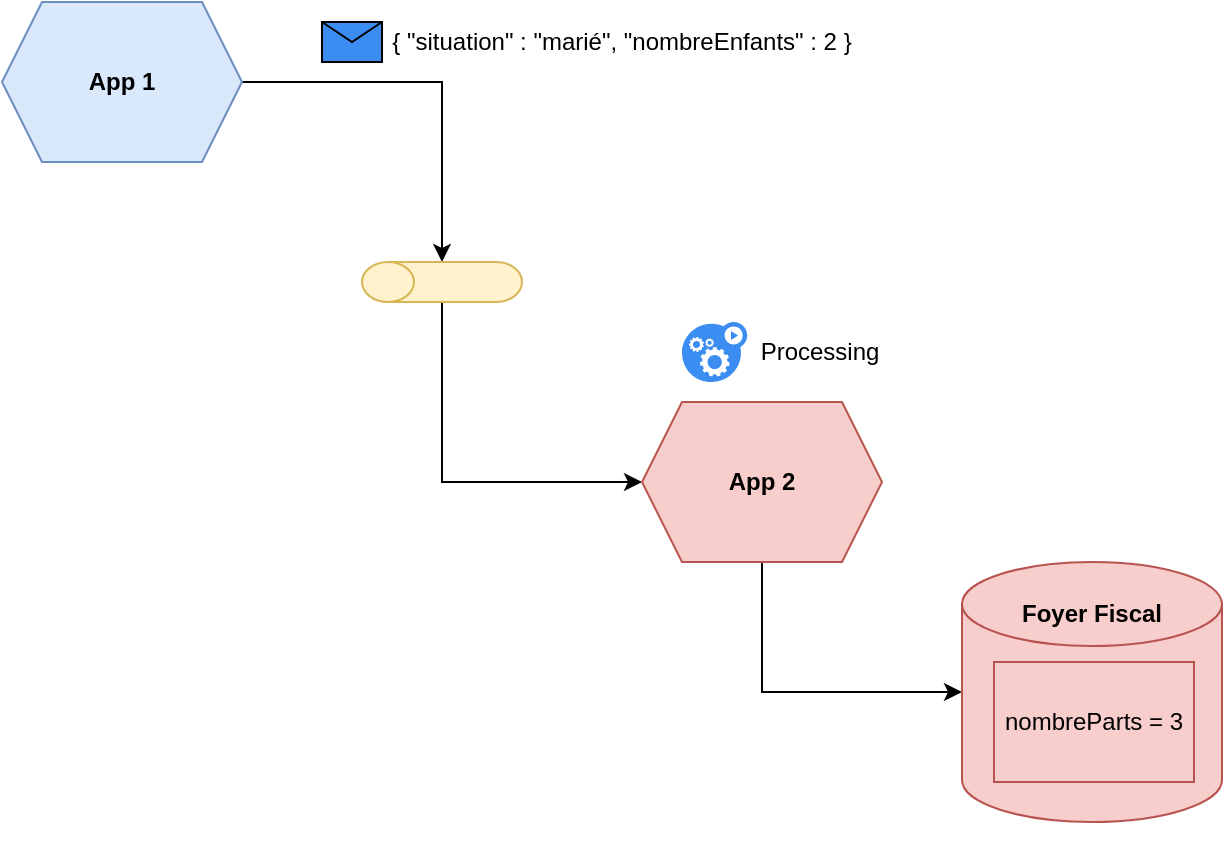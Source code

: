 <mxfile version="14.4.3" type="device"><diagram id="VtYEAXUVwP8S4mDBPONb" name="Page-1"><mxGraphModel dx="1422" dy="825" grid="1" gridSize="10" guides="1" tooltips="1" connect="1" arrows="1" fold="1" page="1" pageScale="1" pageWidth="850" pageHeight="1100" math="0" shadow="0"><root><mxCell id="0"/><mxCell id="1" parent="0"/><mxCell id="LkcxUw-KesFKXq3gX6y5-4" style="edgeStyle=orthogonalEdgeStyle;rounded=0;orthogonalLoop=1;jettySize=auto;html=1;exitX=1;exitY=0.5;exitDx=0;exitDy=0;entryX=1;entryY=0.5;entryDx=0;entryDy=0;entryPerimeter=0;" parent="1" source="LkcxUw-KesFKXq3gX6y5-1" target="LkcxUw-KesFKXq3gX6y5-2" edge="1"><mxGeometry relative="1" as="geometry"/></mxCell><mxCell id="LkcxUw-KesFKXq3gX6y5-1" value="&lt;b&gt;App 1&lt;/b&gt;" style="shape=hexagon;perimeter=hexagonPerimeter2;whiteSpace=wrap;html=1;fixedSize=1;fillColor=#dae8fc;strokeColor=#6c8ebf;" parent="1" vertex="1"><mxGeometry x="80" y="200" width="120" height="80" as="geometry"/></mxCell><mxCell id="LkcxUw-KesFKXq3gX6y5-5" style="edgeStyle=orthogonalEdgeStyle;rounded=0;orthogonalLoop=1;jettySize=auto;html=1;exitX=0;exitY=0.5;exitDx=0;exitDy=0;exitPerimeter=0;entryX=0;entryY=0.5;entryDx=0;entryDy=0;" parent="1" source="LkcxUw-KesFKXq3gX6y5-2" target="LkcxUw-KesFKXq3gX6y5-3" edge="1"><mxGeometry relative="1" as="geometry"/></mxCell><mxCell id="LkcxUw-KesFKXq3gX6y5-2" value="" style="shape=cylinder3;whiteSpace=wrap;html=1;boundedLbl=1;backgroundOutline=1;size=13;rotation=-90;fillColor=#fff2cc;strokeColor=#d6b656;" parent="1" vertex="1"><mxGeometry x="290" y="300" width="20" height="80" as="geometry"/></mxCell><mxCell id="LkcxUw-KesFKXq3gX6y5-11" style="edgeStyle=orthogonalEdgeStyle;rounded=0;orthogonalLoop=1;jettySize=auto;html=1;exitX=0.5;exitY=1;exitDx=0;exitDy=0;entryX=0;entryY=0.5;entryDx=0;entryDy=0;entryPerimeter=0;" parent="1" source="LkcxUw-KesFKXq3gX6y5-3" target="LkcxUw-KesFKXq3gX6y5-10" edge="1"><mxGeometry relative="1" as="geometry"/></mxCell><mxCell id="LkcxUw-KesFKXq3gX6y5-3" value="&lt;b&gt;App 2&lt;/b&gt;" style="shape=hexagon;perimeter=hexagonPerimeter2;whiteSpace=wrap;html=1;fixedSize=1;fillColor=#f8cecc;strokeColor=#b85450;" parent="1" vertex="1"><mxGeometry x="400" y="400" width="120" height="80" as="geometry"/></mxCell><mxCell id="LkcxUw-KesFKXq3gX6y5-6" value="" style="html=1;aspect=fixed;strokeColor=none;shadow=0;align=center;verticalAlign=top;shape=mxgraph.gcp2.gear_load;fillColor=#3B8DF1;" parent="1" vertex="1"><mxGeometry x="420" y="360" width="32.61" height="30" as="geometry"/></mxCell><mxCell id="LkcxUw-KesFKXq3gX6y5-7" value="" style="shape=message;html=1;whiteSpace=wrap;html=1;outlineConnect=0;fillColor=#3B8DF1;" parent="1" vertex="1"><mxGeometry x="240" y="210" width="30" height="20" as="geometry"/></mxCell><mxCell id="LkcxUw-KesFKXq3gX6y5-8" value="{ &quot;situation&quot; : &quot;marié&quot;, &quot;nombreEnfants&quot; : 2 }" style="text;html=1;strokeColor=none;fillColor=none;align=center;verticalAlign=middle;whiteSpace=wrap;rounded=0;" parent="1" vertex="1"><mxGeometry x="263" y="210" width="254" height="20" as="geometry"/></mxCell><mxCell id="LkcxUw-KesFKXq3gX6y5-9" value="Processing" style="text;html=1;strokeColor=none;fillColor=none;align=center;verticalAlign=middle;whiteSpace=wrap;rounded=0;" parent="1" vertex="1"><mxGeometry x="469" y="365" width="40" height="20" as="geometry"/></mxCell><mxCell id="LkcxUw-KesFKXq3gX6y5-10" value="&lt;b&gt;Foyer Fiscal&lt;br&gt;&lt;/b&gt;&lt;br&gt;&lt;br&gt;&lt;br&gt;&lt;br&gt;&lt;br&gt;&lt;br&gt;&lt;br&gt;&lt;br&gt;" style="shape=cylinder3;whiteSpace=wrap;html=1;boundedLbl=1;backgroundOutline=1;size=21;fillColor=#f8cecc;strokeColor=#b85450;" parent="1" vertex="1"><mxGeometry x="560" y="480" width="130" height="130" as="geometry"/></mxCell><mxCell id="GFRoDPuxGiZUkQovxqDh-1" value="nombreParts = 3" style="rounded=0;whiteSpace=wrap;html=1;fillColor=#f8cecc;strokeColor=#b85450;" vertex="1" parent="1"><mxGeometry x="576" y="530" width="100" height="60" as="geometry"/></mxCell></root></mxGraphModel></diagram></mxfile>